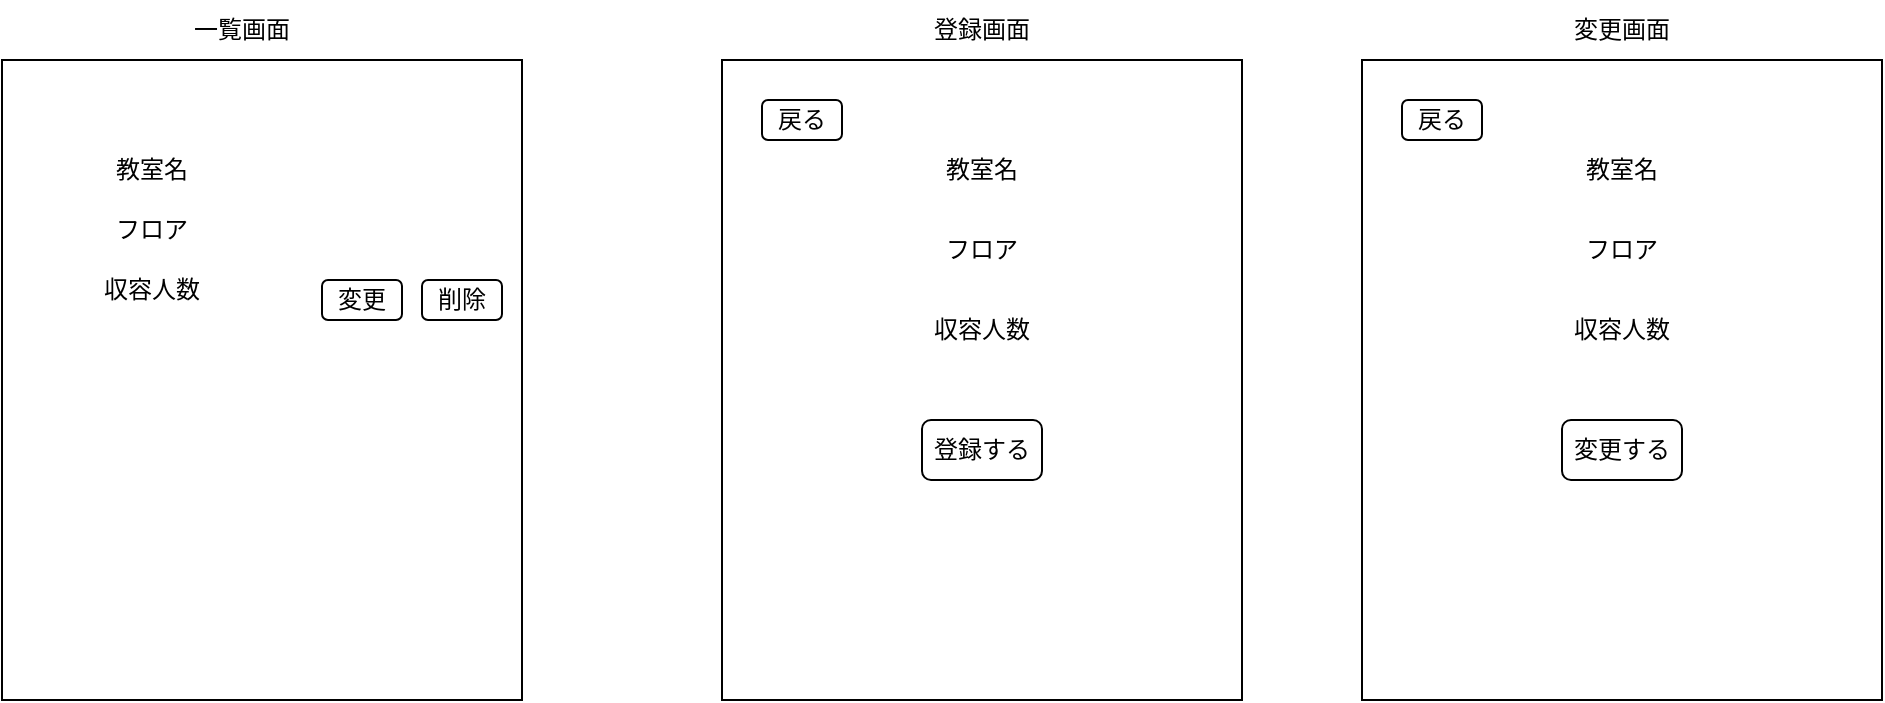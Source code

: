 <mxfile>
    <diagram id="YiG1UCMLMeUJy5bUHjQ2" name="教室管理">
        <mxGraphModel dx="1704" dy="444" grid="1" gridSize="10" guides="1" tooltips="1" connect="1" arrows="1" fold="1" page="1" pageScale="1" pageWidth="1169" pageHeight="827" math="0" shadow="0">
            <root>
                <mxCell id="0"/>
                <mxCell id="1" parent="0"/>
                <mxCell id="2" value="" style="rounded=0;whiteSpace=wrap;html=1;" parent="1" vertex="1">
                    <mxGeometry x="340" y="50" width="260" height="320" as="geometry"/>
                </mxCell>
                <mxCell id="5" value="一覧画面" style="text;html=1;strokeColor=none;fillColor=none;align=center;verticalAlign=middle;whiteSpace=wrap;rounded=0;" parent="1" vertex="1">
                    <mxGeometry x="380" y="20" width="160" height="30" as="geometry"/>
                </mxCell>
                <mxCell id="7" value="教室名" style="text;html=1;strokeColor=none;fillColor=none;align=center;verticalAlign=middle;whiteSpace=wrap;rounded=0;" parent="1" vertex="1">
                    <mxGeometry x="380" y="90" width="70" height="30" as="geometry"/>
                </mxCell>
                <mxCell id="8" value="フロア" style="text;html=1;strokeColor=none;fillColor=none;align=center;verticalAlign=middle;whiteSpace=wrap;rounded=0;" parent="1" vertex="1">
                    <mxGeometry x="380" y="120" width="70" height="30" as="geometry"/>
                </mxCell>
                <mxCell id="9" value="収容人数" style="text;html=1;strokeColor=none;fillColor=none;align=center;verticalAlign=middle;whiteSpace=wrap;rounded=0;" parent="1" vertex="1">
                    <mxGeometry x="380" y="150" width="70" height="30" as="geometry"/>
                </mxCell>
                <mxCell id="10" value="変更" style="rounded=1;whiteSpace=wrap;html=1;" parent="1" vertex="1">
                    <mxGeometry x="500" y="160" width="40" height="20" as="geometry"/>
                </mxCell>
                <mxCell id="11" value="削除" style="rounded=1;whiteSpace=wrap;html=1;" parent="1" vertex="1">
                    <mxGeometry x="550" y="160" width="40" height="20" as="geometry"/>
                </mxCell>
                <mxCell id="13" value="" style="rounded=0;whiteSpace=wrap;html=1;" parent="1" vertex="1">
                    <mxGeometry x="700" y="50" width="260" height="320" as="geometry"/>
                </mxCell>
                <mxCell id="14" value="登録画面" style="text;html=1;strokeColor=none;fillColor=none;align=center;verticalAlign=middle;whiteSpace=wrap;rounded=0;" parent="1" vertex="1">
                    <mxGeometry x="750" y="20" width="160" height="30" as="geometry"/>
                </mxCell>
                <mxCell id="15" value="教室名" style="text;html=1;strokeColor=none;fillColor=none;align=center;verticalAlign=middle;whiteSpace=wrap;rounded=0;" parent="1" vertex="1">
                    <mxGeometry x="795" y="90" width="70" height="30" as="geometry"/>
                </mxCell>
                <mxCell id="16" value="フロア" style="text;html=1;strokeColor=none;fillColor=none;align=center;verticalAlign=middle;whiteSpace=wrap;rounded=0;" parent="1" vertex="1">
                    <mxGeometry x="795" y="130" width="70" height="30" as="geometry"/>
                </mxCell>
                <mxCell id="17" value="収容人数" style="text;html=1;strokeColor=none;fillColor=none;align=center;verticalAlign=middle;whiteSpace=wrap;rounded=0;" parent="1" vertex="1">
                    <mxGeometry x="795" y="170" width="70" height="30" as="geometry"/>
                </mxCell>
                <mxCell id="18" value="登録する" style="rounded=1;whiteSpace=wrap;html=1;" parent="1" vertex="1">
                    <mxGeometry x="800" y="230" width="60" height="30" as="geometry"/>
                </mxCell>
                <mxCell id="19" value="戻る" style="rounded=1;whiteSpace=wrap;html=1;" parent="1" vertex="1">
                    <mxGeometry x="720" y="70" width="40" height="20" as="geometry"/>
                </mxCell>
                <mxCell id="22" value="" style="rounded=0;whiteSpace=wrap;html=1;" parent="1" vertex="1">
                    <mxGeometry x="1020" y="50" width="260" height="320" as="geometry"/>
                </mxCell>
                <mxCell id="23" value="教室名" style="text;html=1;strokeColor=none;fillColor=none;align=center;verticalAlign=middle;whiteSpace=wrap;rounded=0;" parent="1" vertex="1">
                    <mxGeometry x="1115" y="90" width="70" height="30" as="geometry"/>
                </mxCell>
                <mxCell id="24" value="フロア" style="text;html=1;strokeColor=none;fillColor=none;align=center;verticalAlign=middle;whiteSpace=wrap;rounded=0;" parent="1" vertex="1">
                    <mxGeometry x="1115" y="130" width="70" height="30" as="geometry"/>
                </mxCell>
                <mxCell id="25" value="収容人数" style="text;html=1;strokeColor=none;fillColor=none;align=center;verticalAlign=middle;whiteSpace=wrap;rounded=0;" parent="1" vertex="1">
                    <mxGeometry x="1115" y="170" width="70" height="30" as="geometry"/>
                </mxCell>
                <mxCell id="26" value="変更する" style="rounded=1;whiteSpace=wrap;html=1;" parent="1" vertex="1">
                    <mxGeometry x="1120" y="230" width="60" height="30" as="geometry"/>
                </mxCell>
                <mxCell id="27" value="戻る" style="rounded=1;whiteSpace=wrap;html=1;" parent="1" vertex="1">
                    <mxGeometry x="1040" y="70" width="40" height="20" as="geometry"/>
                </mxCell>
                <mxCell id="28" value="変更画面" style="text;html=1;strokeColor=none;fillColor=none;align=center;verticalAlign=middle;whiteSpace=wrap;rounded=0;" parent="1" vertex="1">
                    <mxGeometry x="1070" y="20" width="160" height="30" as="geometry"/>
                </mxCell>
            </root>
        </mxGraphModel>
    </diagram>
    <diagram id="jh_dIfsEcqpwyZT0biDw" name="教員&amp;科目機能">
        <mxGraphModel grid="1" page="1" gridSize="10" guides="1" tooltips="1" connect="1" arrows="1" fold="1" pageScale="1" pageWidth="1169" pageHeight="827" math="0" shadow="0">
            <root>
                <mxCell id="0"/>
                <mxCell id="1" parent="0"/>
                <mxCell id="V3NBRn1tT8Y8hLtG4vcR-1" value="" style="rounded=0;whiteSpace=wrap;html=1;" vertex="1" parent="1">
                    <mxGeometry x="355" y="20" width="260" height="350" as="geometry"/>
                </mxCell>
                <mxCell id="V3NBRn1tT8Y8hLtG4vcR-2" value="一覧画面" style="text;html=1;strokeColor=none;fillColor=none;align=center;verticalAlign=middle;whiteSpace=wrap;rounded=0;" vertex="1" parent="1">
                    <mxGeometry x="392.5" y="-10" width="160" height="30" as="geometry"/>
                </mxCell>
                <mxCell id="V3NBRn1tT8Y8hLtG4vcR-4" value="教員名" style="text;html=1;strokeColor=none;fillColor=none;align=center;verticalAlign=middle;whiteSpace=wrap;rounded=0;" vertex="1" parent="1">
                    <mxGeometry x="360" y="80" width="70" height="30" as="geometry"/>
                </mxCell>
                <mxCell id="V3NBRn1tT8Y8hLtG4vcR-6" value="変更" style="rounded=1;whiteSpace=wrap;html=1;" vertex="1" parent="1">
                    <mxGeometry x="520" y="120" width="40" height="20" as="geometry"/>
                </mxCell>
                <mxCell id="V3NBRn1tT8Y8hLtG4vcR-7" value="削除" style="rounded=1;whiteSpace=wrap;html=1;" vertex="1" parent="1">
                    <mxGeometry x="565" y="120" width="40" height="20" as="geometry"/>
                </mxCell>
                <mxCell id="V3NBRn1tT8Y8hLtG4vcR-8" value="" style="rounded=0;whiteSpace=wrap;html=1;" vertex="1" parent="1">
                    <mxGeometry x="700" y="50" width="260" height="320" as="geometry"/>
                </mxCell>
                <mxCell id="V3NBRn1tT8Y8hLtG4vcR-9" value="登録画面" style="text;html=1;strokeColor=none;fillColor=none;align=center;verticalAlign=middle;whiteSpace=wrap;rounded=0;" vertex="1" parent="1">
                    <mxGeometry x="750" y="20" width="160" height="30" as="geometry"/>
                </mxCell>
                <mxCell id="V3NBRn1tT8Y8hLtG4vcR-13" value="登録する" style="rounded=1;whiteSpace=wrap;html=1;" vertex="1" parent="1">
                    <mxGeometry x="800" y="230" width="60" height="30" as="geometry"/>
                </mxCell>
                <mxCell id="V3NBRn1tT8Y8hLtG4vcR-14" value="戻る" style="rounded=1;whiteSpace=wrap;html=1;" vertex="1" parent="1">
                    <mxGeometry x="720" y="70" width="40" height="20" as="geometry"/>
                </mxCell>
                <mxCell id="V3NBRn1tT8Y8hLtG4vcR-15" value="" style="rounded=0;whiteSpace=wrap;html=1;" vertex="1" parent="1">
                    <mxGeometry x="1020" y="50" width="260" height="320" as="geometry"/>
                </mxCell>
                <mxCell id="V3NBRn1tT8Y8hLtG4vcR-16" value="教室名" style="text;html=1;strokeColor=none;fillColor=none;align=center;verticalAlign=middle;whiteSpace=wrap;rounded=0;" vertex="1" parent="1">
                    <mxGeometry x="1115" y="90" width="70" height="30" as="geometry"/>
                </mxCell>
                <mxCell id="V3NBRn1tT8Y8hLtG4vcR-17" value="フロア" style="text;html=1;strokeColor=none;fillColor=none;align=center;verticalAlign=middle;whiteSpace=wrap;rounded=0;" vertex="1" parent="1">
                    <mxGeometry x="1115" y="130" width="70" height="30" as="geometry"/>
                </mxCell>
                <mxCell id="V3NBRn1tT8Y8hLtG4vcR-18" value="収容人数" style="text;html=1;strokeColor=none;fillColor=none;align=center;verticalAlign=middle;whiteSpace=wrap;rounded=0;" vertex="1" parent="1">
                    <mxGeometry x="1115" y="170" width="70" height="30" as="geometry"/>
                </mxCell>
                <mxCell id="V3NBRn1tT8Y8hLtG4vcR-19" value="変更する" style="rounded=1;whiteSpace=wrap;html=1;" vertex="1" parent="1">
                    <mxGeometry x="1120" y="230" width="60" height="30" as="geometry"/>
                </mxCell>
                <mxCell id="V3NBRn1tT8Y8hLtG4vcR-20" value="戻る" style="rounded=1;whiteSpace=wrap;html=1;" vertex="1" parent="1">
                    <mxGeometry x="1040" y="70" width="40" height="20" as="geometry"/>
                </mxCell>
                <mxCell id="V3NBRn1tT8Y8hLtG4vcR-21" value="変更画面" style="text;html=1;strokeColor=none;fillColor=none;align=center;verticalAlign=middle;whiteSpace=wrap;rounded=0;" vertex="1" parent="1">
                    <mxGeometry x="1070" y="20" width="160" height="30" as="geometry"/>
                </mxCell>
                <mxCell id="V3NBRn1tT8Y8hLtG4vcR-22" value="科目名" style="text;html=1;strokeColor=none;fillColor=none;align=center;verticalAlign=middle;whiteSpace=wrap;rounded=0;" vertex="1" parent="1">
                    <mxGeometry x="450" y="80" width="70" height="30" as="geometry"/>
                </mxCell>
                <mxCell id="V3NBRn1tT8Y8hLtG4vcR-24" value="塩田" style="text;html=1;strokeColor=none;fillColor=none;align=center;verticalAlign=middle;whiteSpace=wrap;rounded=0;" vertex="1" parent="1">
                    <mxGeometry x="360" y="115" width="70" height="30" as="geometry"/>
                </mxCell>
                <mxCell id="V3NBRn1tT8Y8hLtG4vcR-25" value="社会人基礎講座" style="text;html=1;strokeColor=none;fillColor=none;align=center;verticalAlign=middle;whiteSpace=wrap;rounded=0;" vertex="1" parent="1">
                    <mxGeometry x="425" y="115" width="95" height="30" as="geometry"/>
                </mxCell>
                <mxCell id="V3NBRn1tT8Y8hLtG4vcR-26" value="教員名" style="text;html=1;strokeColor=none;fillColor=none;align=center;verticalAlign=middle;whiteSpace=wrap;rounded=0;" vertex="1" parent="1">
                    <mxGeometry x="795" y="110" width="70" height="30" as="geometry"/>
                </mxCell>
                <mxCell id="V3NBRn1tT8Y8hLtG4vcR-27" value="科目名" style="text;html=1;strokeColor=none;fillColor=none;align=center;verticalAlign=middle;whiteSpace=wrap;rounded=0;" vertex="1" parent="1">
                    <mxGeometry x="795" y="180" width="70" height="30" as="geometry"/>
                </mxCell>
                <mxCell id="V3NBRn1tT8Y8hLtG4vcR-29" value="" style="edgeStyle=none;html=1;" edge="1" parent="1" source="V3NBRn1tT8Y8hLtG4vcR-28" target="V3NBRn1tT8Y8hLtG4vcR-2">
                    <mxGeometry relative="1" as="geometry"/>
                </mxCell>
                <mxCell id="V3NBRn1tT8Y8hLtG4vcR-28" value="登録画面へ" style="rounded=1;whiteSpace=wrap;html=1;" vertex="1" parent="1">
                    <mxGeometry x="420" y="30" width="120" height="20" as="geometry"/>
                </mxCell>
            </root>
        </mxGraphModel>
    </diagram>
    <diagram name="教員&amp;クラス機能" id="D72yzpinDRPM8GzXFSJx">
        <mxGraphModel dx="852" dy="1049" grid="1" gridSize="10" guides="1" tooltips="1" connect="1" arrows="1" fold="1" page="1" pageScale="1" pageWidth="1169" pageHeight="827" math="0" shadow="0">
            <root>
                <mxCell id="Qpe8IAPRPjxVbZxzlTTx-0"/>
                <mxCell id="Qpe8IAPRPjxVbZxzlTTx-1" parent="Qpe8IAPRPjxVbZxzlTTx-0"/>
                <mxCell id="Qpe8IAPRPjxVbZxzlTTx-2" value="" style="rounded=0;whiteSpace=wrap;html=1;" vertex="1" parent="Qpe8IAPRPjxVbZxzlTTx-1">
                    <mxGeometry x="355" y="20" width="260" height="350" as="geometry"/>
                </mxCell>
                <mxCell id="Qpe8IAPRPjxVbZxzlTTx-3" value="一覧画面" style="text;html=1;strokeColor=none;fillColor=none;align=center;verticalAlign=middle;whiteSpace=wrap;rounded=0;" vertex="1" parent="Qpe8IAPRPjxVbZxzlTTx-1">
                    <mxGeometry x="392.5" y="-10" width="160" height="30" as="geometry"/>
                </mxCell>
                <mxCell id="Qpe8IAPRPjxVbZxzlTTx-4" value="教員名" style="text;html=1;strokeColor=none;fillColor=none;align=center;verticalAlign=middle;whiteSpace=wrap;rounded=0;" vertex="1" parent="Qpe8IAPRPjxVbZxzlTTx-1">
                    <mxGeometry x="360" y="80" width="70" height="30" as="geometry"/>
                </mxCell>
                <mxCell id="Qpe8IAPRPjxVbZxzlTTx-5" value="変更" style="rounded=1;whiteSpace=wrap;html=1;" vertex="1" parent="Qpe8IAPRPjxVbZxzlTTx-1">
                    <mxGeometry x="520" y="120" width="40" height="20" as="geometry"/>
                </mxCell>
                <mxCell id="Qpe8IAPRPjxVbZxzlTTx-6" value="削除" style="rounded=1;whiteSpace=wrap;html=1;" vertex="1" parent="Qpe8IAPRPjxVbZxzlTTx-1">
                    <mxGeometry x="565" y="120" width="40" height="20" as="geometry"/>
                </mxCell>
                <mxCell id="Qpe8IAPRPjxVbZxzlTTx-7" value="" style="rounded=0;whiteSpace=wrap;html=1;" vertex="1" parent="Qpe8IAPRPjxVbZxzlTTx-1">
                    <mxGeometry x="700" y="50" width="260" height="320" as="geometry"/>
                </mxCell>
                <mxCell id="Qpe8IAPRPjxVbZxzlTTx-8" value="登録画面" style="text;html=1;strokeColor=none;fillColor=none;align=center;verticalAlign=middle;whiteSpace=wrap;rounded=0;" vertex="1" parent="Qpe8IAPRPjxVbZxzlTTx-1">
                    <mxGeometry x="750" y="20" width="160" height="30" as="geometry"/>
                </mxCell>
                <mxCell id="Qpe8IAPRPjxVbZxzlTTx-9" value="登録する" style="rounded=1;whiteSpace=wrap;html=1;" vertex="1" parent="Qpe8IAPRPjxVbZxzlTTx-1">
                    <mxGeometry x="800" y="260" width="60" height="30" as="geometry"/>
                </mxCell>
                <mxCell id="Qpe8IAPRPjxVbZxzlTTx-10" value="戻る" style="rounded=1;whiteSpace=wrap;html=1;" vertex="1" parent="Qpe8IAPRPjxVbZxzlTTx-1">
                    <mxGeometry x="720" y="70" width="40" height="20" as="geometry"/>
                </mxCell>
                <mxCell id="Qpe8IAPRPjxVbZxzlTTx-11" value="" style="rounded=0;whiteSpace=wrap;html=1;" vertex="1" parent="Qpe8IAPRPjxVbZxzlTTx-1">
                    <mxGeometry x="1020" y="50" width="260" height="320" as="geometry"/>
                </mxCell>
                <mxCell id="Qpe8IAPRPjxVbZxzlTTx-12" value="教室名" style="text;html=1;strokeColor=none;fillColor=none;align=center;verticalAlign=middle;whiteSpace=wrap;rounded=0;" vertex="1" parent="Qpe8IAPRPjxVbZxzlTTx-1">
                    <mxGeometry x="1115" y="90" width="70" height="30" as="geometry"/>
                </mxCell>
                <mxCell id="Qpe8IAPRPjxVbZxzlTTx-13" value="フロア" style="text;html=1;strokeColor=none;fillColor=none;align=center;verticalAlign=middle;whiteSpace=wrap;rounded=0;" vertex="1" parent="Qpe8IAPRPjxVbZxzlTTx-1">
                    <mxGeometry x="1115" y="130" width="70" height="30" as="geometry"/>
                </mxCell>
                <mxCell id="Qpe8IAPRPjxVbZxzlTTx-14" value="収容人数" style="text;html=1;strokeColor=none;fillColor=none;align=center;verticalAlign=middle;whiteSpace=wrap;rounded=0;" vertex="1" parent="Qpe8IAPRPjxVbZxzlTTx-1">
                    <mxGeometry x="1115" y="170" width="70" height="30" as="geometry"/>
                </mxCell>
                <mxCell id="Qpe8IAPRPjxVbZxzlTTx-15" value="変更する" style="rounded=1;whiteSpace=wrap;html=1;" vertex="1" parent="Qpe8IAPRPjxVbZxzlTTx-1">
                    <mxGeometry x="1120" y="230" width="60" height="30" as="geometry"/>
                </mxCell>
                <mxCell id="Qpe8IAPRPjxVbZxzlTTx-16" value="戻る" style="rounded=1;whiteSpace=wrap;html=1;" vertex="1" parent="Qpe8IAPRPjxVbZxzlTTx-1">
                    <mxGeometry x="1040" y="70" width="40" height="20" as="geometry"/>
                </mxCell>
                <mxCell id="Qpe8IAPRPjxVbZxzlTTx-17" value="変更画面" style="text;html=1;strokeColor=none;fillColor=none;align=center;verticalAlign=middle;whiteSpace=wrap;rounded=0;" vertex="1" parent="Qpe8IAPRPjxVbZxzlTTx-1">
                    <mxGeometry x="1070" y="20" width="160" height="30" as="geometry"/>
                </mxCell>
                <mxCell id="Qpe8IAPRPjxVbZxzlTTx-18" value="クラス" style="text;html=1;strokeColor=none;fillColor=none;align=center;verticalAlign=middle;whiteSpace=wrap;rounded=0;" vertex="1" parent="Qpe8IAPRPjxVbZxzlTTx-1">
                    <mxGeometry x="450" y="80" width="70" height="30" as="geometry"/>
                </mxCell>
                <mxCell id="Qpe8IAPRPjxVbZxzlTTx-19" value="塩田" style="text;html=1;strokeColor=none;fillColor=none;align=center;verticalAlign=middle;whiteSpace=wrap;rounded=0;" vertex="1" parent="Qpe8IAPRPjxVbZxzlTTx-1">
                    <mxGeometry x="355" y="115" width="70" height="30" as="geometry"/>
                </mxCell>
                <mxCell id="Qpe8IAPRPjxVbZxzlTTx-21" value="教員名" style="text;html=1;strokeColor=none;fillColor=none;align=center;verticalAlign=middle;whiteSpace=wrap;rounded=0;" vertex="1" parent="Qpe8IAPRPjxVbZxzlTTx-1">
                    <mxGeometry x="795" y="110" width="70" height="30" as="geometry"/>
                </mxCell>
                <mxCell id="Qpe8IAPRPjxVbZxzlTTx-22" value="クラス" style="text;html=1;strokeColor=none;fillColor=none;align=center;verticalAlign=middle;whiteSpace=wrap;rounded=0;" vertex="1" parent="Qpe8IAPRPjxVbZxzlTTx-1">
                    <mxGeometry x="795" y="180" width="70" height="30" as="geometry"/>
                </mxCell>
                <mxCell id="Qpe8IAPRPjxVbZxzlTTx-23" value="" style="edgeStyle=none;html=1;" edge="1" parent="Qpe8IAPRPjxVbZxzlTTx-1" source="Qpe8IAPRPjxVbZxzlTTx-24" target="Qpe8IAPRPjxVbZxzlTTx-3">
                    <mxGeometry relative="1" as="geometry"/>
                </mxCell>
                <mxCell id="Qpe8IAPRPjxVbZxzlTTx-24" value="登録画面へ" style="rounded=1;whiteSpace=wrap;html=1;" vertex="1" parent="Qpe8IAPRPjxVbZxzlTTx-1">
                    <mxGeometry x="420" y="30" width="120" height="20" as="geometry"/>
                </mxCell>
                <mxCell id="D4uzERKkWu-2K9eKtjz4-1" value="情報システム学科" style="text;html=1;strokeColor=none;fillColor=none;align=center;verticalAlign=middle;whiteSpace=wrap;rounded=0;" vertex="1" parent="Qpe8IAPRPjxVbZxzlTTx-1">
                    <mxGeometry x="410" y="115" width="97.5" height="30" as="geometry"/>
                </mxCell>
            </root>
        </mxGraphModel>
    </diagram>
</mxfile>
